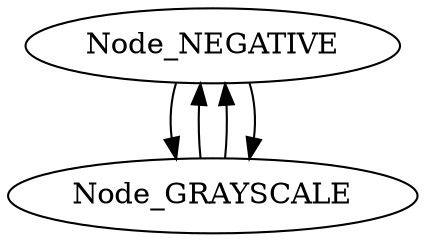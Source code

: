 digraph G { 
ranksep=.50; 
 rankdir=TB; 
Node_NEGATIVE-> Node_GRAYSCALE
Node_GRAYSCALE-> Node_NEGATIVE
Node_GRAYSCALE-> Node_NEGATIVE
Node_NEGATIVE-> Node_GRAYSCALE
Node_GRAYSCALE}